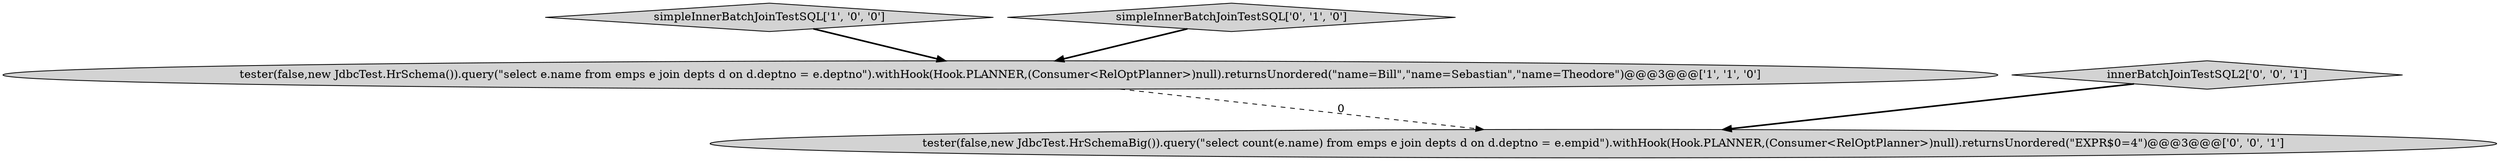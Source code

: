 digraph {
1 [style = filled, label = "simpleInnerBatchJoinTestSQL['1', '0', '0']", fillcolor = lightgray, shape = diamond image = "AAA0AAABBB1BBB"];
3 [style = filled, label = "tester(false,new JdbcTest.HrSchemaBig()).query(\"select count(e.name) from emps e join depts d on d.deptno = e.empid\").withHook(Hook.PLANNER,(Consumer<RelOptPlanner>)null).returnsUnordered(\"EXPR$0=4\")@@@3@@@['0', '0', '1']", fillcolor = lightgray, shape = ellipse image = "AAA0AAABBB3BBB"];
0 [style = filled, label = "tester(false,new JdbcTest.HrSchema()).query(\"select e.name from emps e join depts d on d.deptno = e.deptno\").withHook(Hook.PLANNER,(Consumer<RelOptPlanner>)null).returnsUnordered(\"name=Bill\",\"name=Sebastian\",\"name=Theodore\")@@@3@@@['1', '1', '0']", fillcolor = lightgray, shape = ellipse image = "AAA0AAABBB1BBB"];
2 [style = filled, label = "simpleInnerBatchJoinTestSQL['0', '1', '0']", fillcolor = lightgray, shape = diamond image = "AAA0AAABBB2BBB"];
4 [style = filled, label = "innerBatchJoinTestSQL2['0', '0', '1']", fillcolor = lightgray, shape = diamond image = "AAA0AAABBB3BBB"];
2->0 [style = bold, label=""];
0->3 [style = dashed, label="0"];
1->0 [style = bold, label=""];
4->3 [style = bold, label=""];
}
